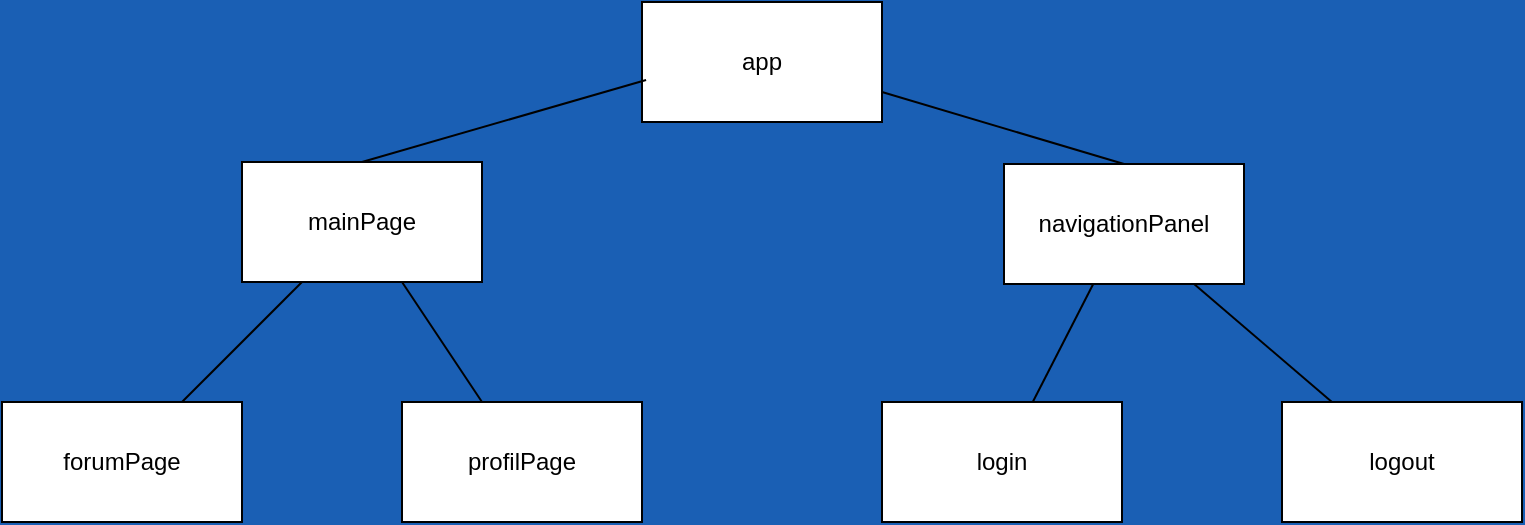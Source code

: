 <mxfile version="26.1.0">
  <diagram name="Page-1" id="aUtRU4WahvTk5GEDhVFz">
    <mxGraphModel dx="654" dy="742" grid="0" gridSize="1" guides="1" tooltips="1" connect="1" arrows="1" fold="1" page="1" pageScale="1" pageWidth="827" pageHeight="1169" background="light-dark(#1a5fb4, #121212)" math="0" shadow="0">
      <root>
        <mxCell id="0" />
        <mxCell id="1" parent="0" />
        <mxCell id="Y5kCR9Z6bR0utiabE44V-1" value="app" style="rounded=0;whiteSpace=wrap;html=1;" vertex="1" parent="1">
          <mxGeometry x="320" y="60" width="120" height="60" as="geometry" />
        </mxCell>
        <mxCell id="Y5kCR9Z6bR0utiabE44V-2" value="navigationPanel" style="rounded=0;whiteSpace=wrap;html=1;" vertex="1" parent="1">
          <mxGeometry x="501" y="141" width="120" height="60" as="geometry" />
        </mxCell>
        <mxCell id="Y5kCR9Z6bR0utiabE44V-3" value="mainPage" style="rounded=0;whiteSpace=wrap;html=1;" vertex="1" parent="1">
          <mxGeometry x="120" y="140" width="120" height="60" as="geometry" />
        </mxCell>
        <mxCell id="Y5kCR9Z6bR0utiabE44V-4" value="forumPage" style="rounded=0;whiteSpace=wrap;html=1;" vertex="1" parent="1">
          <mxGeometry y="260" width="120" height="60" as="geometry" />
        </mxCell>
        <mxCell id="Y5kCR9Z6bR0utiabE44V-5" value="profilPage" style="rounded=0;whiteSpace=wrap;html=1;" vertex="1" parent="1">
          <mxGeometry x="200" y="260" width="120" height="60" as="geometry" />
        </mxCell>
        <mxCell id="Y5kCR9Z6bR0utiabE44V-6" value="logout" style="rounded=0;whiteSpace=wrap;html=1;" vertex="1" parent="1">
          <mxGeometry x="640" y="260" width="120" height="60" as="geometry" />
        </mxCell>
        <mxCell id="Y5kCR9Z6bR0utiabE44V-7" value="login" style="rounded=0;whiteSpace=wrap;html=1;" vertex="1" parent="1">
          <mxGeometry x="440" y="260" width="120" height="60" as="geometry" />
        </mxCell>
        <mxCell id="Y5kCR9Z6bR0utiabE44V-8" value="" style="endArrow=none;html=1;rounded=0;entryX=0.017;entryY=0.65;entryDx=0;entryDy=0;entryPerimeter=0;exitX=0.5;exitY=0;exitDx=0;exitDy=0;" edge="1" parent="1" source="Y5kCR9Z6bR0utiabE44V-3" target="Y5kCR9Z6bR0utiabE44V-1">
          <mxGeometry width="50" height="50" relative="1" as="geometry">
            <mxPoint x="360" y="440" as="sourcePoint" />
            <mxPoint x="410" y="390" as="targetPoint" />
            <Array as="points" />
          </mxGeometry>
        </mxCell>
        <mxCell id="Y5kCR9Z6bR0utiabE44V-10" value="" style="endArrow=none;html=1;rounded=0;" edge="1" parent="1" source="Y5kCR9Z6bR0utiabE44V-4" target="Y5kCR9Z6bR0utiabE44V-3">
          <mxGeometry width="50" height="50" relative="1" as="geometry">
            <mxPoint x="360" y="440" as="sourcePoint" />
            <mxPoint x="410" y="390" as="targetPoint" />
            <Array as="points" />
          </mxGeometry>
        </mxCell>
        <mxCell id="Y5kCR9Z6bR0utiabE44V-12" value="" style="endArrow=none;html=1;rounded=0;" edge="1" parent="1" source="Y5kCR9Z6bR0utiabE44V-5" target="Y5kCR9Z6bR0utiabE44V-3">
          <mxGeometry width="50" height="50" relative="1" as="geometry">
            <mxPoint x="360" y="440" as="sourcePoint" />
            <mxPoint x="410" y="390" as="targetPoint" />
          </mxGeometry>
        </mxCell>
        <mxCell id="Y5kCR9Z6bR0utiabE44V-13" value="" style="endArrow=none;html=1;rounded=0;" edge="1" parent="1" source="Y5kCR9Z6bR0utiabE44V-7" target="Y5kCR9Z6bR0utiabE44V-2">
          <mxGeometry width="50" height="50" relative="1" as="geometry">
            <mxPoint x="360" y="440" as="sourcePoint" />
            <mxPoint x="410" y="390" as="targetPoint" />
          </mxGeometry>
        </mxCell>
        <mxCell id="Y5kCR9Z6bR0utiabE44V-14" value="" style="endArrow=none;html=1;rounded=0;" edge="1" parent="1" source="Y5kCR9Z6bR0utiabE44V-6" target="Y5kCR9Z6bR0utiabE44V-2">
          <mxGeometry width="50" height="50" relative="1" as="geometry">
            <mxPoint x="360" y="440" as="sourcePoint" />
            <mxPoint x="410" y="390" as="targetPoint" />
          </mxGeometry>
        </mxCell>
        <mxCell id="Y5kCR9Z6bR0utiabE44V-16" value="" style="endArrow=none;html=1;rounded=0;entryX=1;entryY=0.75;entryDx=0;entryDy=0;exitX=0.5;exitY=0;exitDx=0;exitDy=0;" edge="1" parent="1" source="Y5kCR9Z6bR0utiabE44V-2" target="Y5kCR9Z6bR0utiabE44V-1">
          <mxGeometry width="50" height="50" relative="1" as="geometry">
            <mxPoint x="360" y="440" as="sourcePoint" />
            <mxPoint x="410" y="390" as="targetPoint" />
          </mxGeometry>
        </mxCell>
      </root>
    </mxGraphModel>
  </diagram>
</mxfile>
